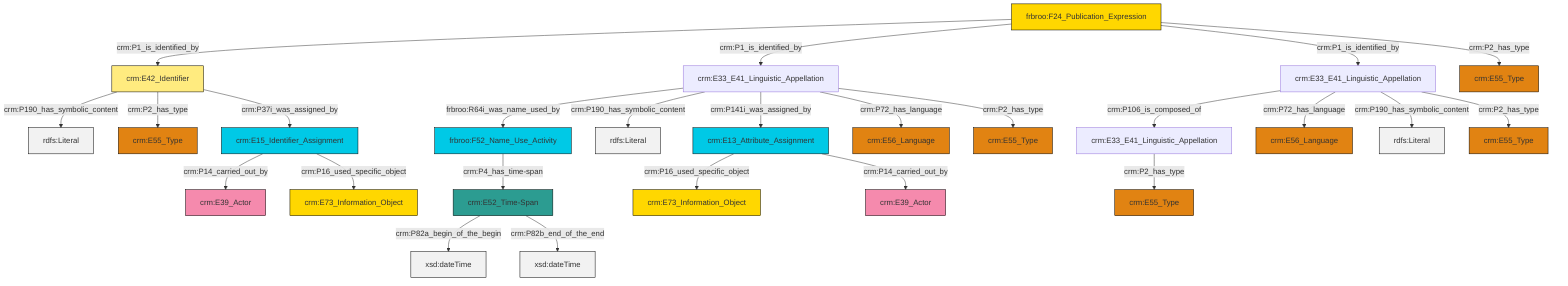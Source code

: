 graph TD
classDef Literal fill:#f2f2f2,stroke:#000000;
classDef CRM_Entity fill:#FFFFFF,stroke:#000000;
classDef Temporal_Entity fill:#00C9E6, stroke:#000000;
classDef Type fill:#E18312, stroke:#000000;
classDef Time-Span fill:#2C9C91, stroke:#000000;
classDef Appellation fill:#FFEB7F, stroke:#000000;
classDef Place fill:#008836, stroke:#000000;
classDef Persistent_Item fill:#B266B2, stroke:#000000;
classDef Conceptual_Object fill:#FFD700, stroke:#000000;
classDef Physical_Thing fill:#D2B48C, stroke:#000000;
classDef Actor fill:#f58aad, stroke:#000000;
classDef PC_Classes fill:#4ce600, stroke:#000000;
classDef Multi fill:#cccccc,stroke:#000000;

4["frbroo:F24_Publication_Expression"]:::Conceptual_Object -->|crm:P1_is_identified_by| 6["crm:E42_Identifier"]:::Appellation
9["crm:E15_Identifier_Assignment"]:::Temporal_Entity -->|crm:P14_carried_out_by| 7["crm:E39_Actor"]:::Actor
6["crm:E42_Identifier"]:::Appellation -->|crm:P190_has_symbolic_content| 14[rdfs:Literal]:::Literal
15["crm:E52_Time-Span"]:::Time-Span -->|crm:P82a_begin_of_the_begin| 16[xsd:dateTime]:::Literal
17["crm:E13_Attribute_Assignment"]:::Temporal_Entity -->|crm:P16_used_specific_object| 12["crm:E73_Information_Object"]:::Conceptual_Object
20["crm:E33_E41_Linguistic_Appellation"]:::Default -->|crm:P106_is_composed_of| 21["crm:E33_E41_Linguistic_Appellation"]:::Default
9["crm:E15_Identifier_Assignment"]:::Temporal_Entity -->|crm:P16_used_specific_object| 22["crm:E73_Information_Object"]:::Conceptual_Object
6["crm:E42_Identifier"]:::Appellation -->|crm:P2_has_type| 10["crm:E55_Type"]:::Type
20["crm:E33_E41_Linguistic_Appellation"]:::Default -->|crm:P72_has_language| 23["crm:E56_Language"]:::Type
17["crm:E13_Attribute_Assignment"]:::Temporal_Entity -->|crm:P14_carried_out_by| 26["crm:E39_Actor"]:::Actor
27["crm:E33_E41_Linguistic_Appellation"]:::Default -->|frbroo:R64i_was_name_used_by| 28["frbroo:F52_Name_Use_Activity"]:::Temporal_Entity
27["crm:E33_E41_Linguistic_Appellation"]:::Default -->|crm:P190_has_symbolic_content| 30[rdfs:Literal]:::Literal
20["crm:E33_E41_Linguistic_Appellation"]:::Default -->|crm:P190_has_symbolic_content| 31[rdfs:Literal]:::Literal
6["crm:E42_Identifier"]:::Appellation -->|crm:P37i_was_assigned_by| 9["crm:E15_Identifier_Assignment"]:::Temporal_Entity
15["crm:E52_Time-Span"]:::Time-Span -->|crm:P82b_end_of_the_end| 35[xsd:dateTime]:::Literal
27["crm:E33_E41_Linguistic_Appellation"]:::Default -->|crm:P141i_was_assigned_by| 17["crm:E13_Attribute_Assignment"]:::Temporal_Entity
4["frbroo:F24_Publication_Expression"]:::Conceptual_Object -->|crm:P1_is_identified_by| 27["crm:E33_E41_Linguistic_Appellation"]:::Default
4["frbroo:F24_Publication_Expression"]:::Conceptual_Object -->|crm:P1_is_identified_by| 20["crm:E33_E41_Linguistic_Appellation"]:::Default
27["crm:E33_E41_Linguistic_Appellation"]:::Default -->|crm:P72_has_language| 42["crm:E56_Language"]:::Type
28["frbroo:F52_Name_Use_Activity"]:::Temporal_Entity -->|crm:P4_has_time-span| 15["crm:E52_Time-Span"]:::Time-Span
27["crm:E33_E41_Linguistic_Appellation"]:::Default -->|crm:P2_has_type| 33["crm:E55_Type"]:::Type
20["crm:E33_E41_Linguistic_Appellation"]:::Default -->|crm:P2_has_type| 0["crm:E55_Type"]:::Type
4["frbroo:F24_Publication_Expression"]:::Conceptual_Object -->|crm:P2_has_type| 36["crm:E55_Type"]:::Type
21["crm:E33_E41_Linguistic_Appellation"]:::Default -->|crm:P2_has_type| 2["crm:E55_Type"]:::Type